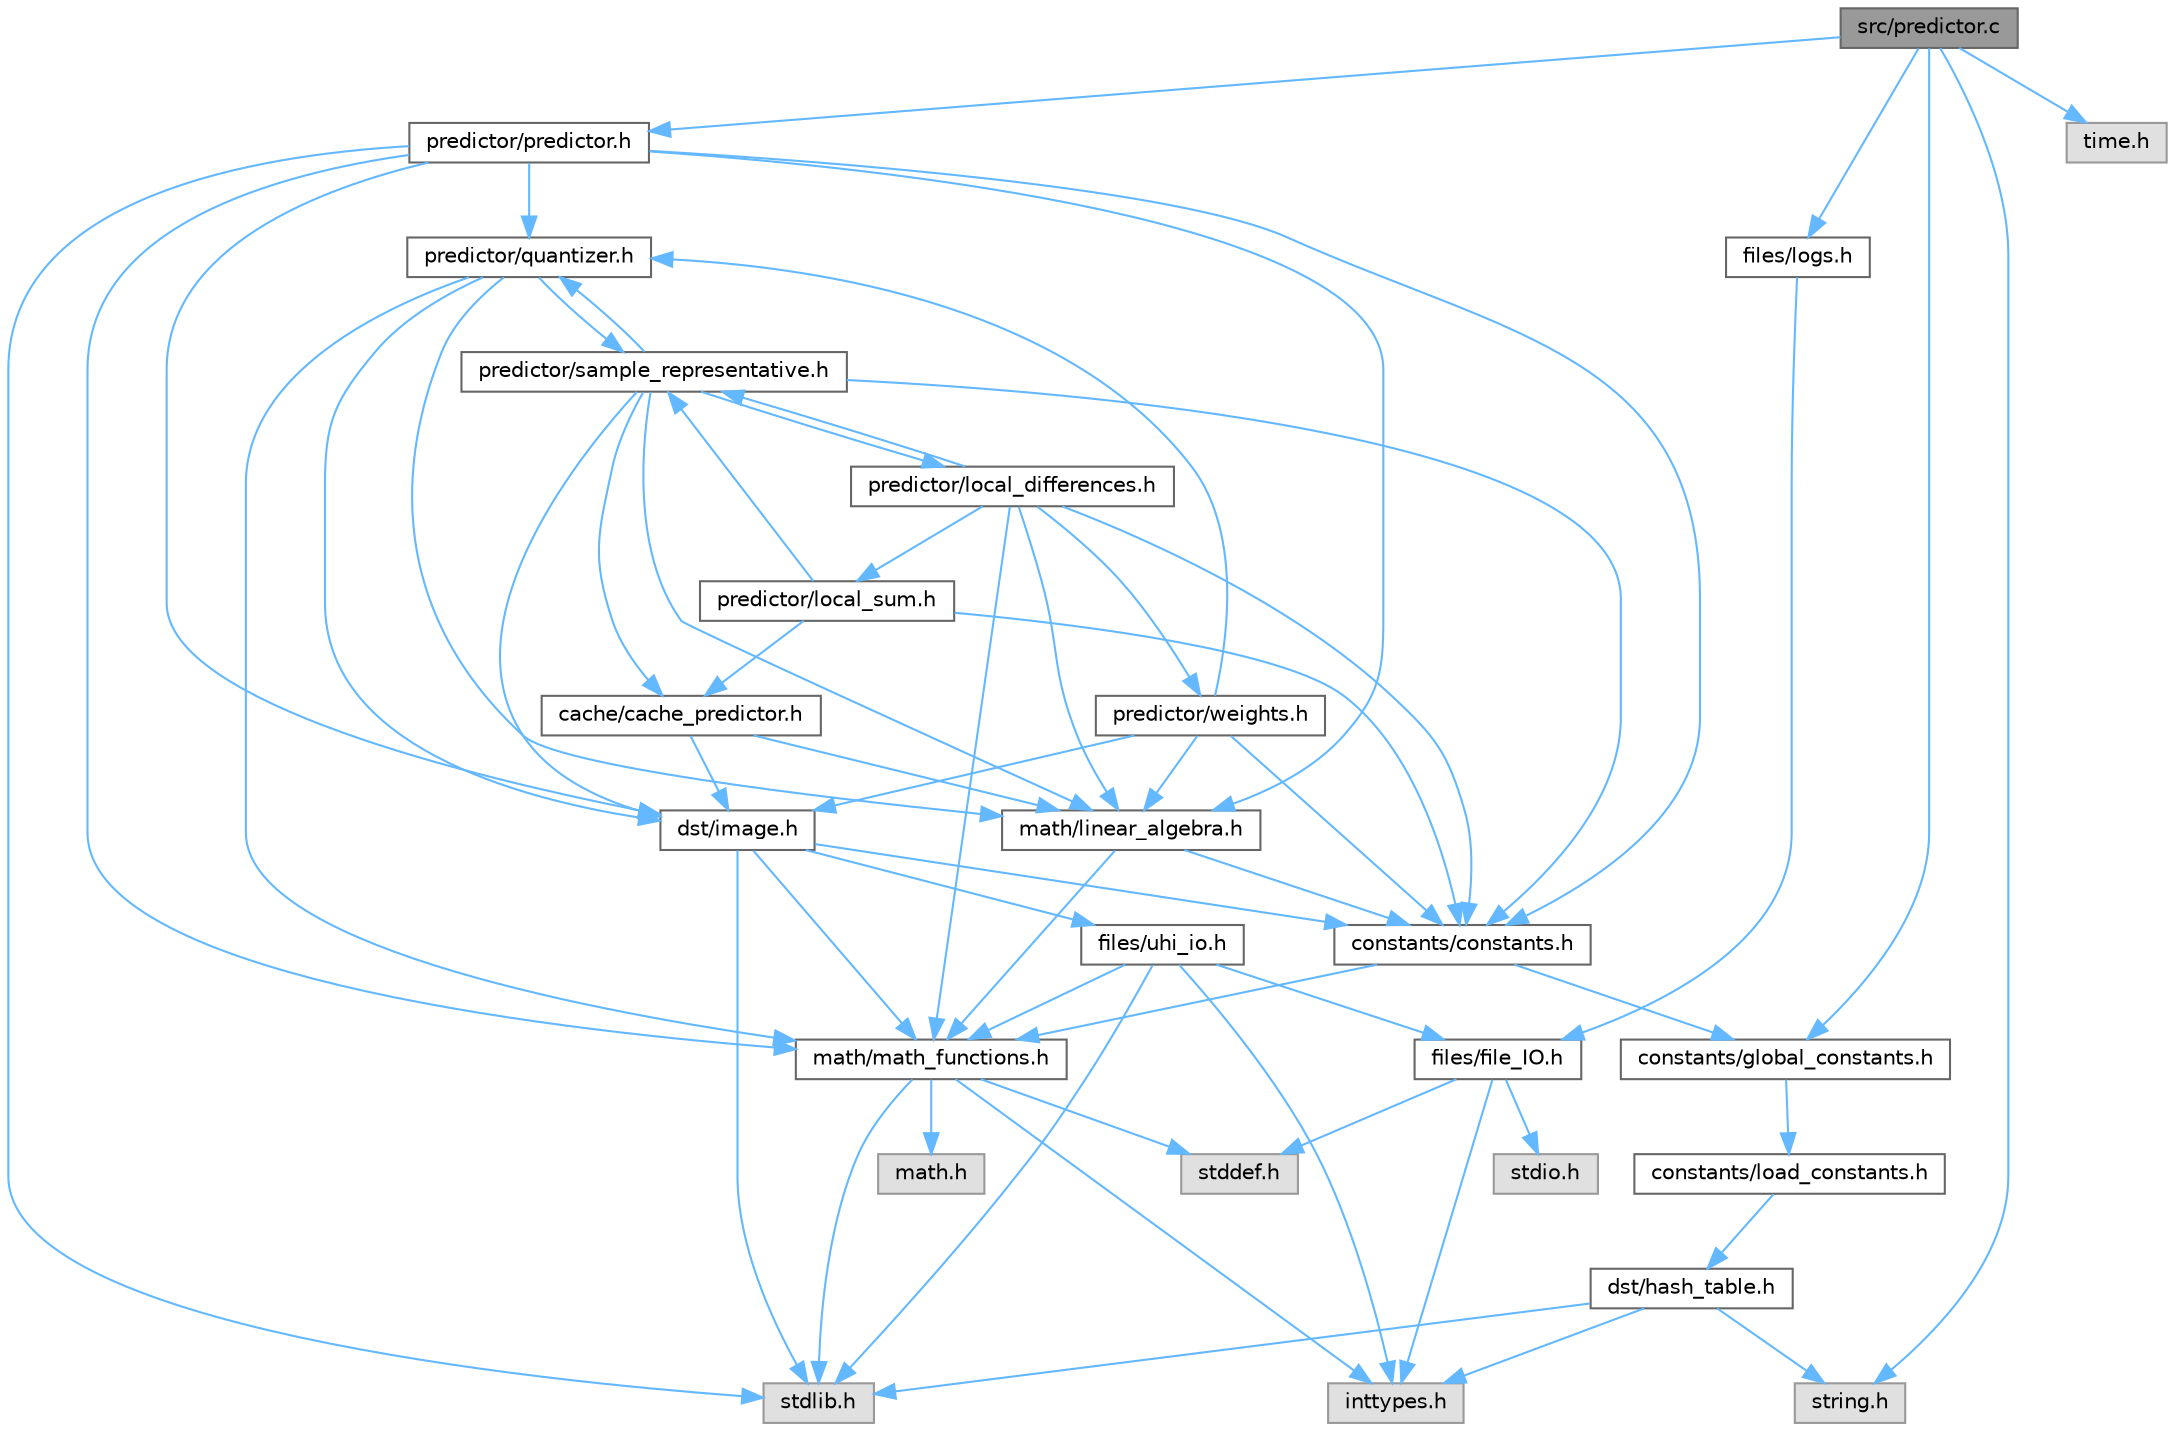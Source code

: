 digraph "src/predictor.c"
{
 // LATEX_PDF_SIZE
  bgcolor="transparent";
  edge [fontname=Helvetica,fontsize=10,labelfontname=Helvetica,labelfontsize=10];
  node [fontname=Helvetica,fontsize=10,shape=box,height=0.2,width=0.4];
  Node1 [id="Node000001",label="src/predictor.c",height=0.2,width=0.4,color="gray40", fillcolor="grey60", style="filled", fontcolor="black",tooltip=" "];
  Node1 -> Node2 [id="edge123_Node000001_Node000002",color="steelblue1",style="solid",tooltip=" "];
  Node2 [id="Node000002",label="constants/global_constants.h",height=0.2,width=0.4,color="grey40", fillcolor="white", style="filled",URL="$d2/df5/a00137.html",tooltip=" "];
  Node2 -> Node3 [id="edge124_Node000002_Node000003",color="steelblue1",style="solid",tooltip=" "];
  Node3 [id="Node000003",label="constants/load_constants.h",height=0.2,width=0.4,color="grey40", fillcolor="white", style="filled",URL="$d7/dce/a00143.html",tooltip=" "];
  Node3 -> Node4 [id="edge125_Node000003_Node000004",color="steelblue1",style="solid",tooltip=" "];
  Node4 [id="Node000004",label="dst/hash_table.h",height=0.2,width=0.4,color="grey40", fillcolor="white", style="filled",URL="$df/d6a/a00119.html",tooltip=" "];
  Node4 -> Node5 [id="edge126_Node000004_Node000005",color="steelblue1",style="solid",tooltip=" "];
  Node5 [id="Node000005",label="stdlib.h",height=0.2,width=0.4,color="grey60", fillcolor="#E0E0E0", style="filled",tooltip=" "];
  Node4 -> Node6 [id="edge127_Node000004_Node000006",color="steelblue1",style="solid",tooltip=" "];
  Node6 [id="Node000006",label="inttypes.h",height=0.2,width=0.4,color="grey60", fillcolor="#E0E0E0", style="filled",tooltip=" "];
  Node4 -> Node7 [id="edge128_Node000004_Node000007",color="steelblue1",style="solid",tooltip=" "];
  Node7 [id="Node000007",label="string.h",height=0.2,width=0.4,color="grey60", fillcolor="#E0E0E0", style="filled",tooltip=" "];
  Node1 -> Node8 [id="edge129_Node000001_Node000008",color="steelblue1",style="solid",tooltip=" "];
  Node8 [id="Node000008",label="predictor/predictor.h",height=0.2,width=0.4,color="grey40", fillcolor="white", style="filled",URL="$d0/dc2/a00104.html",tooltip=" "];
  Node8 -> Node5 [id="edge130_Node000008_Node000005",color="steelblue1",style="solid",tooltip=" "];
  Node8 -> Node9 [id="edge131_Node000008_Node000009",color="steelblue1",style="solid",tooltip=" "];
  Node9 [id="Node000009",label="constants/constants.h",height=0.2,width=0.4,color="grey40", fillcolor="white", style="filled",URL="$d9/db6/a00146.html",tooltip=" "];
  Node9 -> Node10 [id="edge132_Node000009_Node000010",color="steelblue1",style="solid",tooltip=" "];
  Node10 [id="Node000010",label="math/math_functions.h",height=0.2,width=0.4,color="grey40", fillcolor="white", style="filled",URL="$d7/d9a/a00152.html",tooltip=" "];
  Node10 -> Node5 [id="edge133_Node000010_Node000005",color="steelblue1",style="solid",tooltip=" "];
  Node10 -> Node11 [id="edge134_Node000010_Node000011",color="steelblue1",style="solid",tooltip=" "];
  Node11 [id="Node000011",label="math.h",height=0.2,width=0.4,color="grey60", fillcolor="#E0E0E0", style="filled",tooltip=" "];
  Node10 -> Node6 [id="edge135_Node000010_Node000006",color="steelblue1",style="solid",tooltip=" "];
  Node10 -> Node12 [id="edge136_Node000010_Node000012",color="steelblue1",style="solid",tooltip=" "];
  Node12 [id="Node000012",label="stddef.h",height=0.2,width=0.4,color="grey60", fillcolor="#E0E0E0", style="filled",tooltip=" "];
  Node9 -> Node2 [id="edge137_Node000009_Node000002",color="steelblue1",style="solid",tooltip=" "];
  Node8 -> Node10 [id="edge138_Node000008_Node000010",color="steelblue1",style="solid",tooltip=" "];
  Node8 -> Node13 [id="edge139_Node000008_Node000013",color="steelblue1",style="solid",tooltip=" "];
  Node13 [id="Node000013",label="math/linear_algebra.h",height=0.2,width=0.4,color="grey40", fillcolor="white", style="filled",URL="$da/d1e/a00149.html",tooltip=" "];
  Node13 -> Node9 [id="edge140_Node000013_Node000009",color="steelblue1",style="solid",tooltip=" "];
  Node13 -> Node10 [id="edge141_Node000013_Node000010",color="steelblue1",style="solid",tooltip=" "];
  Node8 -> Node14 [id="edge142_Node000008_Node000014",color="steelblue1",style="solid",tooltip=" "];
  Node14 [id="Node000014",label="dst/image.h",height=0.2,width=0.4,color="grey40", fillcolor="white", style="filled",URL="$d3/d00/a00113.html",tooltip=" "];
  Node14 -> Node10 [id="edge143_Node000014_Node000010",color="steelblue1",style="solid",tooltip=" "];
  Node14 -> Node9 [id="edge144_Node000014_Node000009",color="steelblue1",style="solid",tooltip=" "];
  Node14 -> Node5 [id="edge145_Node000014_Node000005",color="steelblue1",style="solid",tooltip=" "];
  Node14 -> Node15 [id="edge146_Node000014_Node000015",color="steelblue1",style="solid",tooltip=" "];
  Node15 [id="Node000015",label="files/uhi_io.h",height=0.2,width=0.4,color="grey40", fillcolor="white", style="filled",URL="$d1/d88/a00128.html",tooltip=" "];
  Node15 -> Node6 [id="edge147_Node000015_Node000006",color="steelblue1",style="solid",tooltip=" "];
  Node15 -> Node5 [id="edge148_Node000015_Node000005",color="steelblue1",style="solid",tooltip=" "];
  Node15 -> Node16 [id="edge149_Node000015_Node000016",color="steelblue1",style="solid",tooltip=" "];
  Node16 [id="Node000016",label="files/file_IO.h",height=0.2,width=0.4,color="grey40", fillcolor="white", style="filled",URL="$df/dc8/a00122.html",tooltip=" "];
  Node16 -> Node6 [id="edge150_Node000016_Node000006",color="steelblue1",style="solid",tooltip=" "];
  Node16 -> Node12 [id="edge151_Node000016_Node000012",color="steelblue1",style="solid",tooltip=" "];
  Node16 -> Node17 [id="edge152_Node000016_Node000017",color="steelblue1",style="solid",tooltip=" "];
  Node17 [id="Node000017",label="stdio.h",height=0.2,width=0.4,color="grey60", fillcolor="#E0E0E0", style="filled",tooltip=" "];
  Node15 -> Node10 [id="edge153_Node000015_Node000010",color="steelblue1",style="solid",tooltip=" "];
  Node8 -> Node18 [id="edge154_Node000008_Node000018",color="steelblue1",style="solid",tooltip=" "];
  Node18 [id="Node000018",label="predictor/quantizer.h",height=0.2,width=0.4,color="grey40", fillcolor="white", style="filled",URL="$d1/d44/a00098.html",tooltip=" "];
  Node18 -> Node14 [id="edge155_Node000018_Node000014",color="steelblue1",style="solid",tooltip=" "];
  Node18 -> Node10 [id="edge156_Node000018_Node000010",color="steelblue1",style="solid",tooltip=" "];
  Node18 -> Node13 [id="edge157_Node000018_Node000013",color="steelblue1",style="solid",tooltip=" "];
  Node18 -> Node19 [id="edge158_Node000018_Node000019",color="steelblue1",style="solid",tooltip=" "];
  Node19 [id="Node000019",label="predictor/sample_representative.h",height=0.2,width=0.4,color="grey40", fillcolor="white", style="filled",URL="$d1/dc1/a00092.html",tooltip=" "];
  Node19 -> Node14 [id="edge159_Node000019_Node000014",color="steelblue1",style="solid",tooltip=" "];
  Node19 -> Node9 [id="edge160_Node000019_Node000009",color="steelblue1",style="solid",tooltip=" "];
  Node19 -> Node20 [id="edge161_Node000019_Node000020",color="steelblue1",style="solid",tooltip=" "];
  Node20 [id="Node000020",label="cache/cache_predictor.h",height=0.2,width=0.4,color="grey40", fillcolor="white", style="filled",URL="$db/db6/a00074.html",tooltip="Deprecated, Used as a buffer for debugging and temporary storage."];
  Node20 -> Node13 [id="edge162_Node000020_Node000013",color="steelblue1",style="solid",tooltip=" "];
  Node20 -> Node14 [id="edge163_Node000020_Node000014",color="steelblue1",style="solid",tooltip=" "];
  Node19 -> Node13 [id="edge164_Node000019_Node000013",color="steelblue1",style="solid",tooltip=" "];
  Node19 -> Node21 [id="edge165_Node000019_Node000021",color="steelblue1",style="solid",tooltip=" "];
  Node21 [id="Node000021",label="predictor/local_differences.h",height=0.2,width=0.4,color="grey40", fillcolor="white", style="filled",URL="$d4/d3a/a00101.html",tooltip=" "];
  Node21 -> Node9 [id="edge166_Node000021_Node000009",color="steelblue1",style="solid",tooltip=" "];
  Node21 -> Node13 [id="edge167_Node000021_Node000013",color="steelblue1",style="solid",tooltip=" "];
  Node21 -> Node10 [id="edge168_Node000021_Node000010",color="steelblue1",style="solid",tooltip=" "];
  Node21 -> Node22 [id="edge169_Node000021_Node000022",color="steelblue1",style="solid",tooltip=" "];
  Node22 [id="Node000022",label="predictor/local_sum.h",height=0.2,width=0.4,color="grey40", fillcolor="white", style="filled",URL="$df/d98/a00107.html",tooltip=" "];
  Node22 -> Node9 [id="edge170_Node000022_Node000009",color="steelblue1",style="solid",tooltip=" "];
  Node22 -> Node19 [id="edge171_Node000022_Node000019",color="steelblue1",style="solid",tooltip=" "];
  Node22 -> Node20 [id="edge172_Node000022_Node000020",color="steelblue1",style="solid",tooltip=" "];
  Node21 -> Node19 [id="edge173_Node000021_Node000019",color="steelblue1",style="solid",tooltip=" "];
  Node21 -> Node23 [id="edge174_Node000021_Node000023",color="steelblue1",style="solid",tooltip=" "];
  Node23 [id="Node000023",label="predictor/weights.h",height=0.2,width=0.4,color="grey40", fillcolor="white", style="filled",URL="$d9/d77/a00095.html",tooltip=" "];
  Node23 -> Node9 [id="edge175_Node000023_Node000009",color="steelblue1",style="solid",tooltip=" "];
  Node23 -> Node14 [id="edge176_Node000023_Node000014",color="steelblue1",style="solid",tooltip=" "];
  Node23 -> Node13 [id="edge177_Node000023_Node000013",color="steelblue1",style="solid",tooltip=" "];
  Node23 -> Node18 [id="edge178_Node000023_Node000018",color="steelblue1",style="solid",tooltip=" "];
  Node19 -> Node18 [id="edge179_Node000019_Node000018",color="steelblue1",style="solid",tooltip=" "];
  Node1 -> Node24 [id="edge180_Node000001_Node000024",color="steelblue1",style="solid",tooltip=" "];
  Node24 [id="Node000024",label="time.h",height=0.2,width=0.4,color="grey60", fillcolor="#E0E0E0", style="filled",tooltip=" "];
  Node1 -> Node7 [id="edge181_Node000001_Node000007",color="steelblue1",style="solid",tooltip=" "];
  Node1 -> Node25 [id="edge182_Node000001_Node000025",color="steelblue1",style="solid",tooltip=" "];
  Node25 [id="Node000025",label="files/logs.h",height=0.2,width=0.4,color="grey40", fillcolor="white", style="filled",URL="$de/d76/a00134.html",tooltip=" "];
  Node25 -> Node16 [id="edge183_Node000025_Node000016",color="steelblue1",style="solid",tooltip=" "];
}
